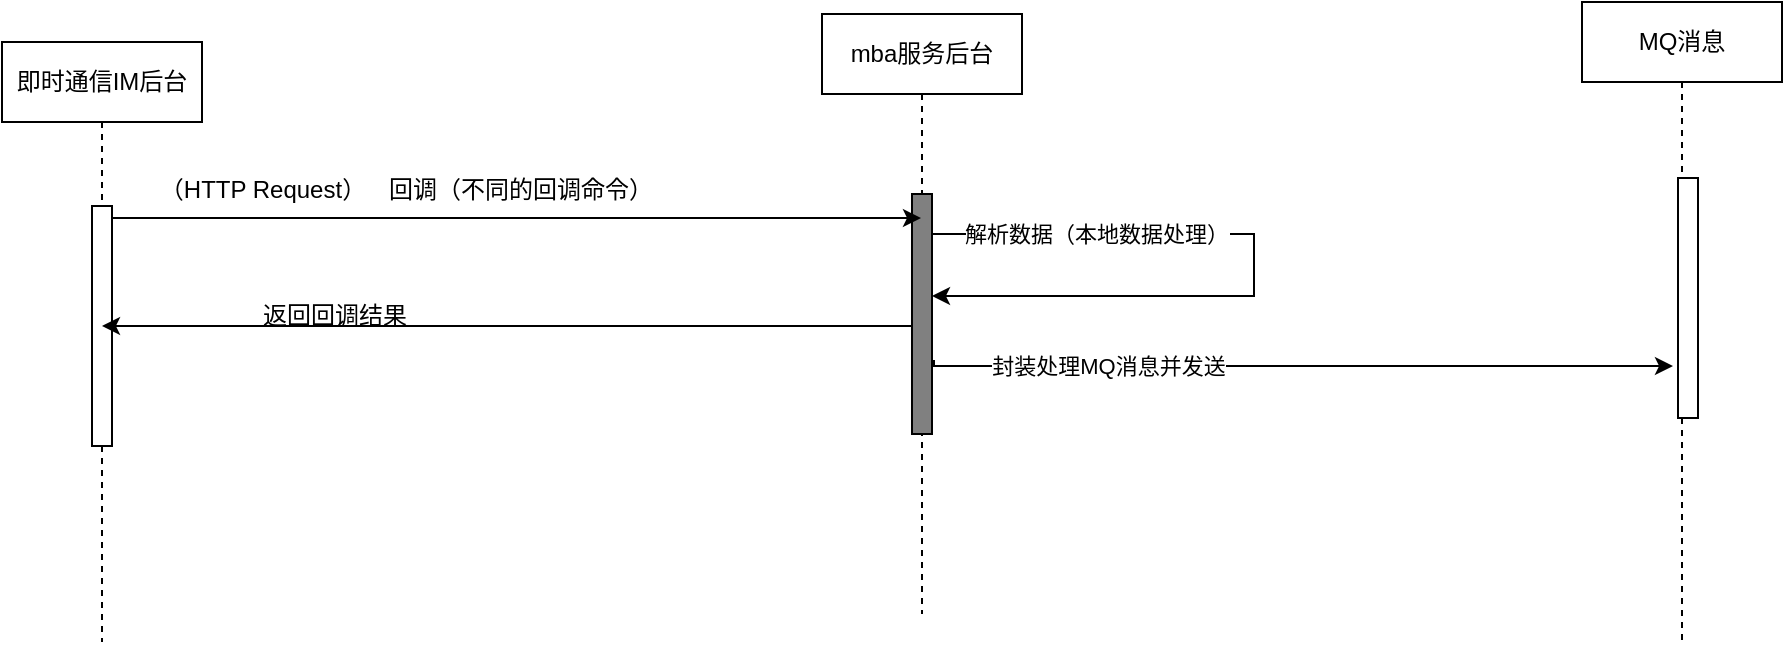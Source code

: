 <mxfile version="26.0.4">
  <diagram name="第 1 页" id="K4c51cqWcBI6KButup8c">
    <mxGraphModel dx="1790" dy="971" grid="0" gridSize="10" guides="1" tooltips="1" connect="1" arrows="1" fold="1" page="1" pageScale="1" pageWidth="827" pageHeight="1169" math="0" shadow="0">
      <root>
        <mxCell id="0" />
        <mxCell id="1" parent="0" />
        <mxCell id="GdpRhM1X2Ku-xJICTaHq-1" value="mba服务后台" style="shape=umlLifeline;perimeter=lifelinePerimeter;whiteSpace=wrap;html=1;container=1;dropTarget=0;collapsible=0;recursiveResize=0;outlineConnect=0;portConstraint=eastwest;newEdgeStyle={&quot;edgeStyle&quot;:&quot;elbowEdgeStyle&quot;,&quot;elbow&quot;:&quot;vertical&quot;,&quot;curved&quot;:0,&quot;rounded&quot;:0};" vertex="1" parent="1">
          <mxGeometry x="452" y="184" width="100" height="300" as="geometry" />
        </mxCell>
        <mxCell id="GdpRhM1X2Ku-xJICTaHq-2" value="" style="html=1;points=[[0,0,0,0,5],[0,1,0,0,-5],[1,0,0,0,5],[1,1,0,0,-5]];perimeter=orthogonalPerimeter;outlineConnect=0;targetShapes=umlLifeline;portConstraint=eastwest;newEdgeStyle={&quot;curved&quot;:0,&quot;rounded&quot;:0};fillColor=#808080;" vertex="1" parent="GdpRhM1X2Ku-xJICTaHq-1">
          <mxGeometry x="45" y="90" width="10" height="120" as="geometry" />
        </mxCell>
        <mxCell id="GdpRhM1X2Ku-xJICTaHq-3" value="即时通信IM后台" style="shape=umlLifeline;perimeter=lifelinePerimeter;whiteSpace=wrap;html=1;container=1;dropTarget=0;collapsible=0;recursiveResize=0;outlineConnect=0;portConstraint=eastwest;newEdgeStyle={&quot;edgeStyle&quot;:&quot;elbowEdgeStyle&quot;,&quot;elbow&quot;:&quot;vertical&quot;,&quot;curved&quot;:0,&quot;rounded&quot;:0};" vertex="1" parent="1">
          <mxGeometry x="42" y="198" width="100" height="300" as="geometry" />
        </mxCell>
        <mxCell id="GdpRhM1X2Ku-xJICTaHq-4" value="" style="html=1;points=[[0,0,0,0,5],[0,1,0,0,-5],[1,0,0,0,5],[1,1,0,0,-5]];perimeter=orthogonalPerimeter;outlineConnect=0;targetShapes=umlLifeline;portConstraint=eastwest;newEdgeStyle={&quot;curved&quot;:0,&quot;rounded&quot;:0};" vertex="1" parent="GdpRhM1X2Ku-xJICTaHq-3">
          <mxGeometry x="45" y="82" width="10" height="120" as="geometry" />
        </mxCell>
        <mxCell id="GdpRhM1X2Ku-xJICTaHq-5" value="MQ消息" style="shape=umlLifeline;perimeter=lifelinePerimeter;whiteSpace=wrap;html=1;container=1;dropTarget=0;collapsible=0;recursiveResize=0;outlineConnect=0;portConstraint=eastwest;newEdgeStyle={&quot;edgeStyle&quot;:&quot;elbowEdgeStyle&quot;,&quot;elbow&quot;:&quot;vertical&quot;,&quot;curved&quot;:0,&quot;rounded&quot;:0};" vertex="1" parent="1">
          <mxGeometry x="832" y="178" width="100" height="322" as="geometry" />
        </mxCell>
        <mxCell id="GdpRhM1X2Ku-xJICTaHq-6" value="" style="html=1;points=[[0,0,0,0,5],[0,1,0,0,-5],[1,0,0,0,5],[1,1,0,0,-5]];perimeter=orthogonalPerimeter;outlineConnect=0;targetShapes=umlLifeline;portConstraint=eastwest;newEdgeStyle={&quot;curved&quot;:0,&quot;rounded&quot;:0};" vertex="1" parent="GdpRhM1X2Ku-xJICTaHq-5">
          <mxGeometry x="48" y="88" width="10" height="120" as="geometry" />
        </mxCell>
        <mxCell id="GdpRhM1X2Ku-xJICTaHq-8" style="edgeStyle=orthogonalEdgeStyle;rounded=0;orthogonalLoop=1;jettySize=auto;html=1;curved=0;" edge="1" parent="1" source="GdpRhM1X2Ku-xJICTaHq-4" target="GdpRhM1X2Ku-xJICTaHq-1">
          <mxGeometry relative="1" as="geometry">
            <Array as="points">
              <mxPoint x="389" y="286" />
              <mxPoint x="389" y="286" />
            </Array>
          </mxGeometry>
        </mxCell>
        <mxCell id="GdpRhM1X2Ku-xJICTaHq-9" value="（HTTP Request）" style="text;html=1;align=center;verticalAlign=middle;resizable=0;points=[];autosize=1;strokeColor=none;fillColor=none;" vertex="1" parent="1">
          <mxGeometry x="111" y="259" width="121" height="26" as="geometry" />
        </mxCell>
        <mxCell id="GdpRhM1X2Ku-xJICTaHq-12" value="回调（不同的回调命令）" style="text;html=1;align=center;verticalAlign=middle;resizable=0;points=[];autosize=1;strokeColor=none;fillColor=none;" vertex="1" parent="1">
          <mxGeometry x="226" y="259" width="150" height="26" as="geometry" />
        </mxCell>
        <mxCell id="GdpRhM1X2Ku-xJICTaHq-15" style="edgeStyle=orthogonalEdgeStyle;rounded=0;orthogonalLoop=1;jettySize=auto;html=1;curved=0;" edge="1" parent="1">
          <mxGeometry relative="1" as="geometry">
            <mxPoint x="507" y="325" as="targetPoint" />
            <mxPoint x="507" y="294" as="sourcePoint" />
            <Array as="points">
              <mxPoint x="668" y="294" />
              <mxPoint x="668" y="325" />
            </Array>
          </mxGeometry>
        </mxCell>
        <mxCell id="GdpRhM1X2Ku-xJICTaHq-16" value="解析数据（本地数据处理）" style="edgeLabel;html=1;align=center;verticalAlign=middle;resizable=0;points=[];" vertex="1" connectable="0" parent="GdpRhM1X2Ku-xJICTaHq-15">
          <mxGeometry x="-0.722" y="2" relative="1" as="geometry">
            <mxPoint x="33" y="2" as="offset" />
          </mxGeometry>
        </mxCell>
        <mxCell id="GdpRhM1X2Ku-xJICTaHq-17" style="edgeStyle=orthogonalEdgeStyle;rounded=0;orthogonalLoop=1;jettySize=auto;html=1;curved=0;" edge="1" parent="1">
          <mxGeometry relative="1" as="geometry">
            <mxPoint x="508" y="357" as="sourcePoint" />
            <mxPoint x="877.5" y="360" as="targetPoint" />
            <Array as="points">
              <mxPoint x="508" y="360" />
            </Array>
          </mxGeometry>
        </mxCell>
        <mxCell id="GdpRhM1X2Ku-xJICTaHq-18" value="封装处理MQ消息并发送" style="edgeLabel;html=1;align=center;verticalAlign=middle;resizable=0;points=[];" vertex="1" connectable="0" parent="GdpRhM1X2Ku-xJICTaHq-17">
          <mxGeometry x="-0.517" relative="1" as="geometry">
            <mxPoint as="offset" />
          </mxGeometry>
        </mxCell>
        <mxCell id="GdpRhM1X2Ku-xJICTaHq-19" style="edgeStyle=orthogonalEdgeStyle;rounded=0;orthogonalLoop=1;jettySize=auto;html=1;curved=0;" edge="1" parent="1" source="GdpRhM1X2Ku-xJICTaHq-2" target="GdpRhM1X2Ku-xJICTaHq-3">
          <mxGeometry relative="1" as="geometry">
            <Array as="points">
              <mxPoint x="405" y="340" />
              <mxPoint x="405" y="340" />
            </Array>
          </mxGeometry>
        </mxCell>
        <mxCell id="GdpRhM1X2Ku-xJICTaHq-20" value="返回回调结果" style="text;html=1;align=center;verticalAlign=middle;resizable=0;points=[];autosize=1;strokeColor=none;fillColor=none;" vertex="1" parent="1">
          <mxGeometry x="163" y="322" width="90" height="26" as="geometry" />
        </mxCell>
      </root>
    </mxGraphModel>
  </diagram>
</mxfile>
